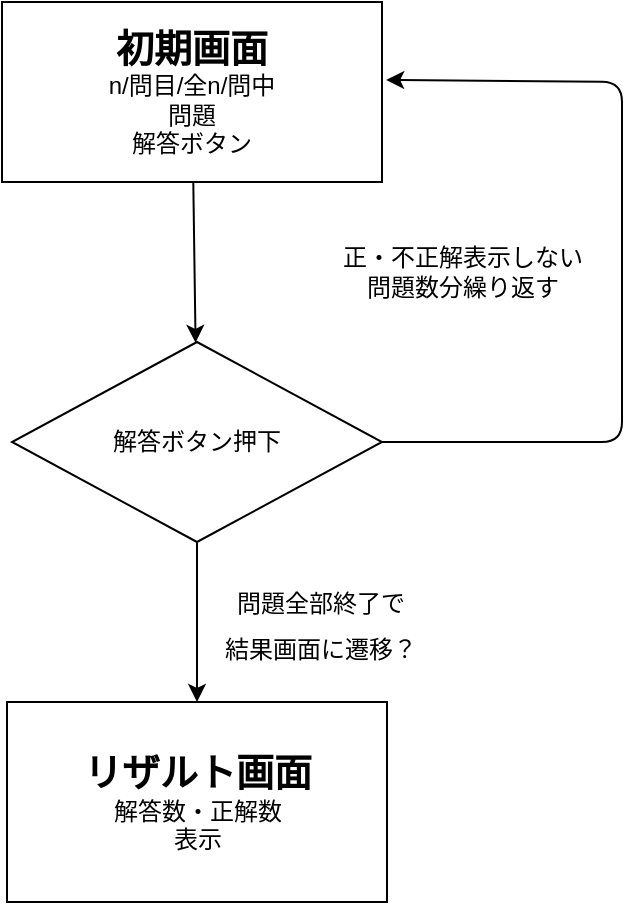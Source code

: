 <mxfile>
    <diagram id="y-5m2xyr7nEhkLv9m0eA" name="ページ1">
        <mxGraphModel dx="1118" dy="516" grid="1" gridSize="10" guides="1" tooltips="1" connect="1" arrows="1" fold="1" page="1" pageScale="1" pageWidth="827" pageHeight="1169" math="0" shadow="0">
            <root>
                <mxCell id="0"/>
                <mxCell id="1" parent="0"/>
                <mxCell id="4" value="" style="edgeStyle=none;html=1;fontFamily=Helvetica;fontSize=12;" edge="1" parent="1" source="2" target="3">
                    <mxGeometry relative="1" as="geometry"/>
                </mxCell>
                <mxCell id="2" value="&lt;b&gt;&lt;font style=&quot;font-size: 19px&quot;&gt;初期画面&lt;/font&gt;&lt;/b&gt;&lt;br&gt;n/問目/全n/問中&lt;br&gt;問題&lt;br&gt;解答ボタン" style="rounded=0;whiteSpace=wrap;html=1;fontFamily=Helvetica;" vertex="1" parent="1">
                    <mxGeometry x="300" y="60" width="190" height="90" as="geometry"/>
                </mxCell>
                <mxCell id="6" value="" style="edgeStyle=none;html=1;fontFamily=Helvetica;fontSize=12;" edge="1" parent="1" source="3">
                    <mxGeometry relative="1" as="geometry">
                        <mxPoint x="397.5" y="410" as="targetPoint"/>
                    </mxGeometry>
                </mxCell>
                <mxCell id="8" style="edgeStyle=none;html=1;fontFamily=Helvetica;fontSize=12;entryX=1.011;entryY=0.433;entryDx=0;entryDy=0;entryPerimeter=0;" edge="1" parent="1" source="3" target="2">
                    <mxGeometry relative="1" as="geometry">
                        <mxPoint x="610" y="280" as="targetPoint"/>
                        <Array as="points">
                            <mxPoint x="610" y="280"/>
                            <mxPoint x="610" y="100"/>
                        </Array>
                    </mxGeometry>
                </mxCell>
                <mxCell id="3" value="解答ボタン押下" style="rhombus;whiteSpace=wrap;html=1;fontFamily=Helvetica;fontSize=12;" vertex="1" parent="1">
                    <mxGeometry x="305" y="230" width="185" height="100" as="geometry"/>
                </mxCell>
                <mxCell id="7" value="正・不正解表示しない&lt;br&gt;問題数分繰り返す" style="text;html=1;align=center;verticalAlign=middle;resizable=0;points=[];autosize=1;strokeColor=none;fillColor=none;fontSize=12;fontFamily=Helvetica;" vertex="1" parent="1">
                    <mxGeometry x="460" y="180" width="140" height="30" as="geometry"/>
                </mxCell>
                <mxCell id="9" value="&lt;font style=&quot;font-size: 19px&quot;&gt;&lt;b&gt;リザルト画面&lt;/b&gt;&lt;/font&gt;&lt;br&gt;解答数・正解数&lt;br&gt;表示" style="rounded=0;whiteSpace=wrap;html=1;fontFamily=Helvetica;fontSize=12;" vertex="1" parent="1">
                    <mxGeometry x="302.5" y="410" width="190" height="100" as="geometry"/>
                </mxCell>
                <mxCell id="10" value="&lt;span style=&quot;font-size: 12px&quot;&gt;問題全部終了で&lt;br&gt;結果画面に遷移？&lt;br&gt;&lt;/span&gt;" style="text;html=1;align=center;verticalAlign=middle;resizable=0;points=[];autosize=1;strokeColor=none;fillColor=none;fontSize=19;fontFamily=Helvetica;" vertex="1" parent="1">
                    <mxGeometry x="404" y="340" width="110" height="60" as="geometry"/>
                </mxCell>
            </root>
        </mxGraphModel>
    </diagram>
</mxfile>